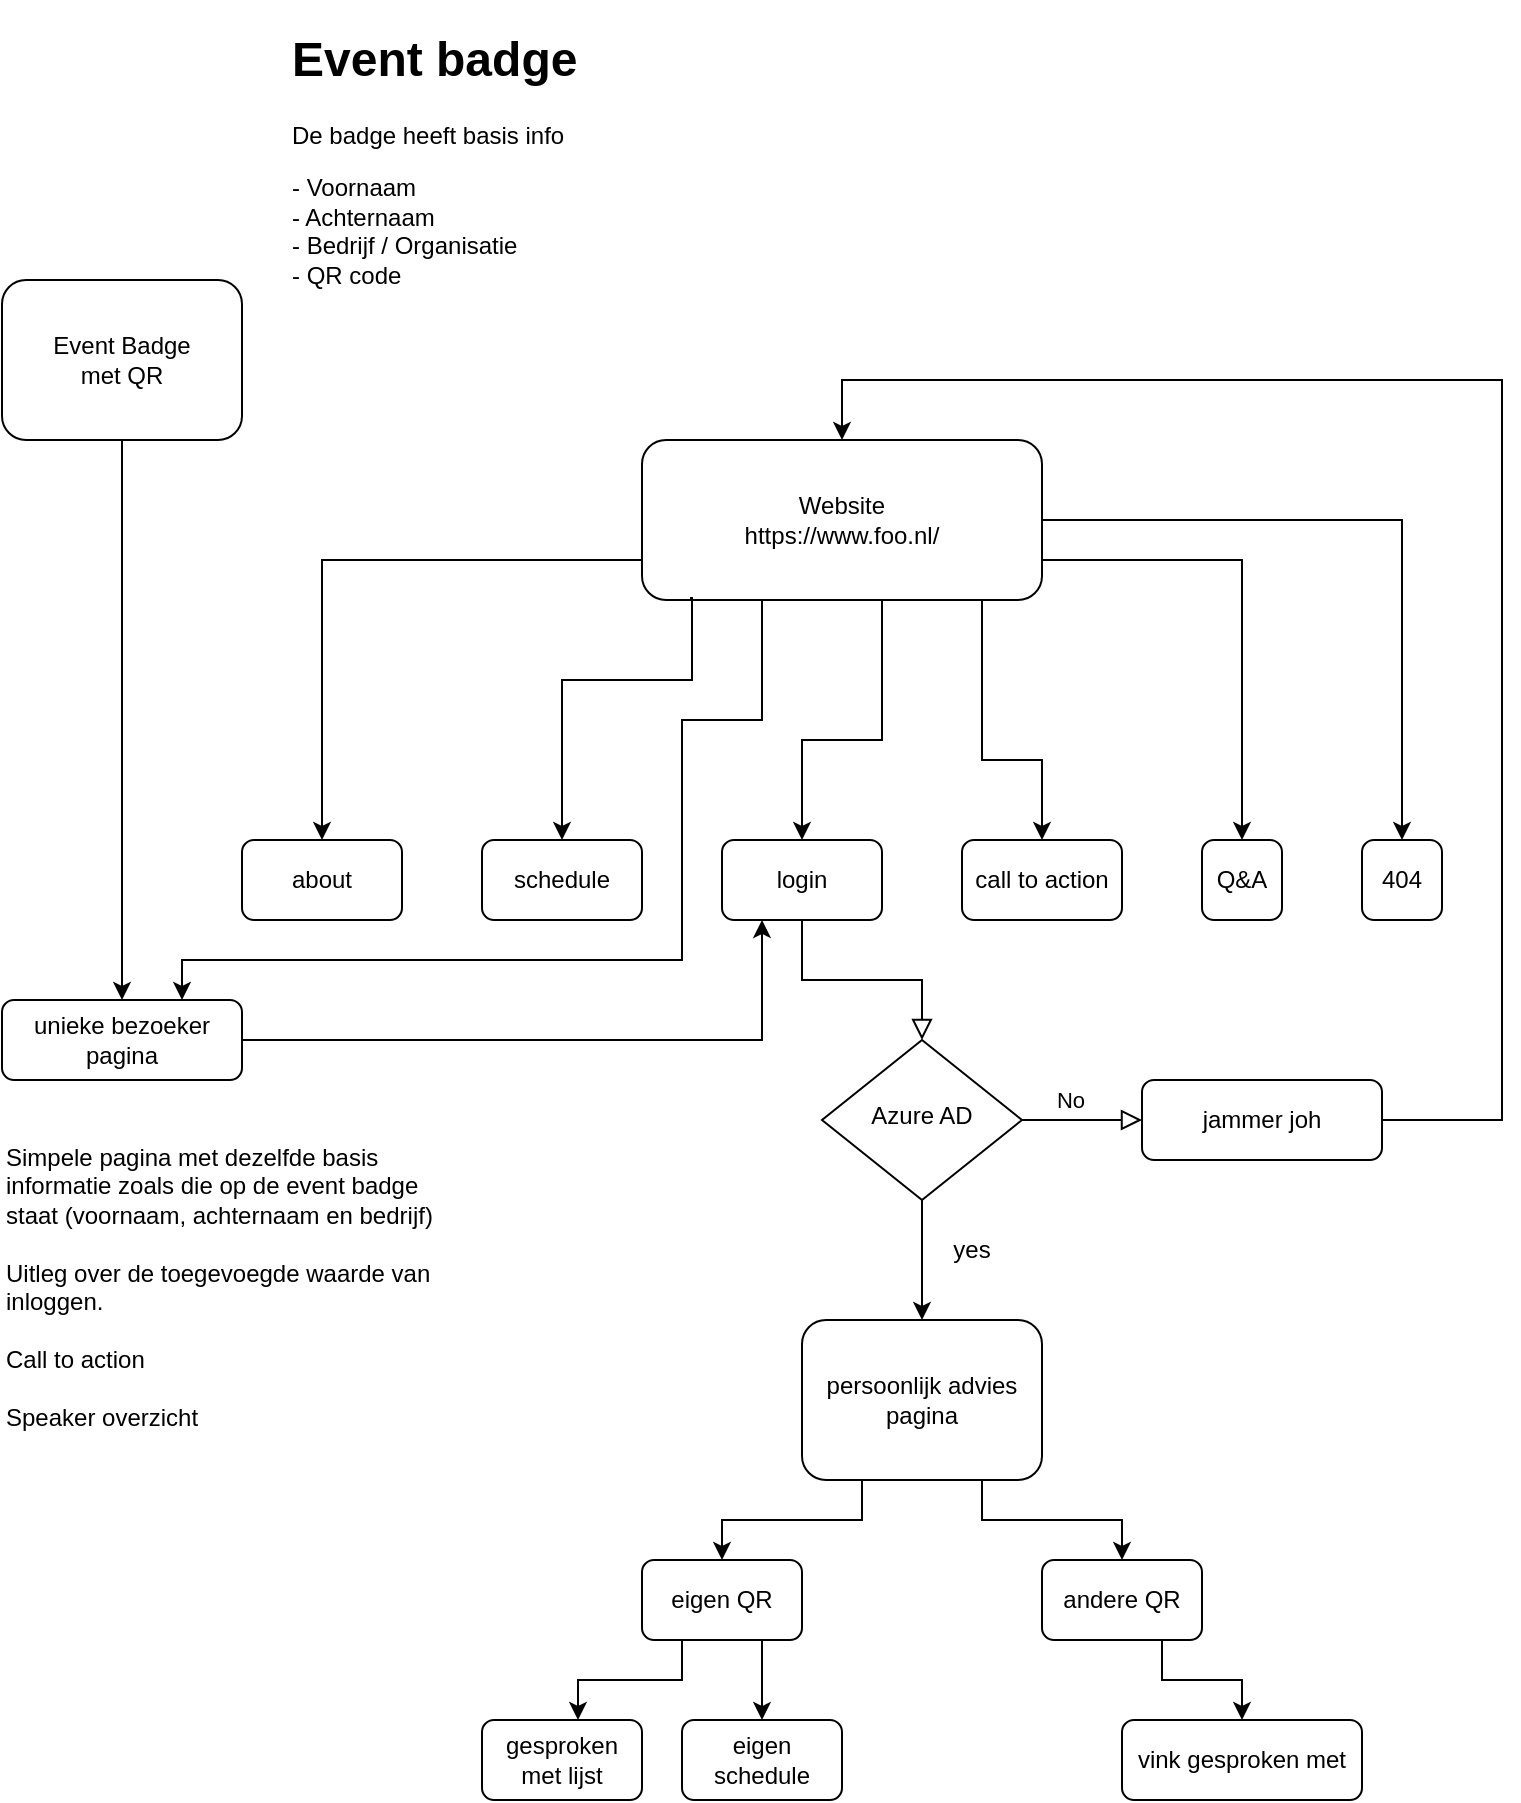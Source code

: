 <mxfile version="23.0.2" type="device">
  <diagram id="C5RBs43oDa-KdzZeNtuy" name="Page-1">
    <mxGraphModel dx="1101" dy="854" grid="1" gridSize="10" guides="1" tooltips="1" connect="1" arrows="1" fold="1" page="1" pageScale="1" pageWidth="827" pageHeight="1169" math="0" shadow="0">
      <root>
        <mxCell id="WIyWlLk6GJQsqaUBKTNV-0" />
        <mxCell id="WIyWlLk6GJQsqaUBKTNV-1" parent="WIyWlLk6GJQsqaUBKTNV-0" />
        <mxCell id="WIyWlLk6GJQsqaUBKTNV-2" value="" style="rounded=0;html=1;jettySize=auto;orthogonalLoop=1;fontSize=11;endArrow=block;endFill=0;endSize=8;strokeWidth=1;shadow=0;labelBackgroundColor=none;edgeStyle=orthogonalEdgeStyle;" parent="WIyWlLk6GJQsqaUBKTNV-1" source="WIyWlLk6GJQsqaUBKTNV-3" target="WIyWlLk6GJQsqaUBKTNV-6" edge="1">
          <mxGeometry relative="1" as="geometry" />
        </mxCell>
        <mxCell id="WIyWlLk6GJQsqaUBKTNV-3" value="login" style="rounded=1;whiteSpace=wrap;html=1;fontSize=12;glass=0;strokeWidth=1;shadow=0;" parent="WIyWlLk6GJQsqaUBKTNV-1" vertex="1">
          <mxGeometry x="400" y="440" width="80" height="40" as="geometry" />
        </mxCell>
        <mxCell id="WIyWlLk6GJQsqaUBKTNV-5" value="No" style="edgeStyle=orthogonalEdgeStyle;rounded=0;html=1;jettySize=auto;orthogonalLoop=1;fontSize=11;endArrow=block;endFill=0;endSize=8;strokeWidth=1;shadow=0;labelBackgroundColor=none;" parent="WIyWlLk6GJQsqaUBKTNV-1" source="WIyWlLk6GJQsqaUBKTNV-6" target="WIyWlLk6GJQsqaUBKTNV-7" edge="1">
          <mxGeometry x="-0.2" y="10" relative="1" as="geometry">
            <mxPoint as="offset" />
            <Array as="points">
              <mxPoint x="580" y="580" />
              <mxPoint x="580" y="580" />
            </Array>
          </mxGeometry>
        </mxCell>
        <mxCell id="bviS-xqKa8Wd2YwCjsFW-17" style="edgeStyle=orthogonalEdgeStyle;rounded=0;orthogonalLoop=1;jettySize=auto;html=1;exitX=0.5;exitY=1;exitDx=0;exitDy=0;entryX=0.5;entryY=0;entryDx=0;entryDy=0;" parent="WIyWlLk6GJQsqaUBKTNV-1" source="WIyWlLk6GJQsqaUBKTNV-6" target="bviS-xqKa8Wd2YwCjsFW-13" edge="1">
          <mxGeometry relative="1" as="geometry">
            <Array as="points">
              <mxPoint x="500" y="650" />
              <mxPoint x="500" y="650" />
            </Array>
          </mxGeometry>
        </mxCell>
        <mxCell id="WIyWlLk6GJQsqaUBKTNV-6" value="Azure AD" style="rhombus;whiteSpace=wrap;html=1;shadow=0;fontFamily=Helvetica;fontSize=12;align=center;strokeWidth=1;spacing=6;spacingTop=-4;" parent="WIyWlLk6GJQsqaUBKTNV-1" vertex="1">
          <mxGeometry x="450" y="540" width="100" height="80" as="geometry" />
        </mxCell>
        <mxCell id="bviS-xqKa8Wd2YwCjsFW-27" style="edgeStyle=orthogonalEdgeStyle;rounded=0;orthogonalLoop=1;jettySize=auto;html=1;exitX=1;exitY=0.5;exitDx=0;exitDy=0;entryX=0.5;entryY=0;entryDx=0;entryDy=0;" parent="WIyWlLk6GJQsqaUBKTNV-1" source="WIyWlLk6GJQsqaUBKTNV-7" target="bviS-xqKa8Wd2YwCjsFW-2" edge="1">
          <mxGeometry relative="1" as="geometry">
            <Array as="points">
              <mxPoint x="790" y="580" />
              <mxPoint x="790" y="210" />
              <mxPoint x="460" y="210" />
            </Array>
          </mxGeometry>
        </mxCell>
        <mxCell id="WIyWlLk6GJQsqaUBKTNV-7" value="jammer joh" style="rounded=1;whiteSpace=wrap;html=1;fontSize=12;glass=0;strokeWidth=1;shadow=0;" parent="WIyWlLk6GJQsqaUBKTNV-1" vertex="1">
          <mxGeometry x="610" y="560" width="120" height="40" as="geometry" />
        </mxCell>
        <mxCell id="bviS-xqKa8Wd2YwCjsFW-8" style="edgeStyle=orthogonalEdgeStyle;rounded=0;orthogonalLoop=1;jettySize=auto;html=1;exitX=0.5;exitY=1;exitDx=0;exitDy=0;entryX=0.5;entryY=0;entryDx=0;entryDy=0;" parent="WIyWlLk6GJQsqaUBKTNV-1" source="bviS-xqKa8Wd2YwCjsFW-0" target="bviS-xqKa8Wd2YwCjsFW-3" edge="1">
          <mxGeometry relative="1" as="geometry" />
        </mxCell>
        <mxCell id="bviS-xqKa8Wd2YwCjsFW-0" value="Event Badge&lt;br&gt;met QR" style="rounded=1;whiteSpace=wrap;html=1;" parent="WIyWlLk6GJQsqaUBKTNV-1" vertex="1">
          <mxGeometry x="40" y="160" width="120" height="80" as="geometry" />
        </mxCell>
        <mxCell id="bviS-xqKa8Wd2YwCjsFW-1" value="&lt;h1&gt;Event badge&lt;/h1&gt;&lt;p&gt;De badge heeft basis info&lt;/p&gt;&lt;p&gt;- Voornaam&lt;br&gt;- Achternaam&lt;br&gt;- Bedrijf / Organisatie&lt;br&gt;- QR code&lt;/p&gt;" style="text;html=1;strokeColor=none;fillColor=none;spacing=5;spacingTop=-20;whiteSpace=wrap;overflow=hidden;rounded=0;" parent="WIyWlLk6GJQsqaUBKTNV-1" vertex="1">
          <mxGeometry x="180" y="30" width="190" height="180" as="geometry" />
        </mxCell>
        <mxCell id="bviS-xqKa8Wd2YwCjsFW-9" style="edgeStyle=orthogonalEdgeStyle;rounded=0;orthogonalLoop=1;jettySize=auto;html=1;exitX=0;exitY=0.75;exitDx=0;exitDy=0;entryX=0.5;entryY=0;entryDx=0;entryDy=0;" parent="WIyWlLk6GJQsqaUBKTNV-1" source="bviS-xqKa8Wd2YwCjsFW-2" target="bviS-xqKa8Wd2YwCjsFW-6" edge="1">
          <mxGeometry relative="1" as="geometry">
            <Array as="points">
              <mxPoint x="200" y="300" />
            </Array>
          </mxGeometry>
        </mxCell>
        <mxCell id="bviS-xqKa8Wd2YwCjsFW-14" style="edgeStyle=orthogonalEdgeStyle;rounded=0;orthogonalLoop=1;jettySize=auto;html=1;exitX=0.5;exitY=1;exitDx=0;exitDy=0;entryX=0.5;entryY=0;entryDx=0;entryDy=0;" parent="WIyWlLk6GJQsqaUBKTNV-1" source="bviS-xqKa8Wd2YwCjsFW-2" target="WIyWlLk6GJQsqaUBKTNV-3" edge="1">
          <mxGeometry relative="1" as="geometry">
            <Array as="points">
              <mxPoint x="480" y="390" />
              <mxPoint x="440" y="390" />
            </Array>
          </mxGeometry>
        </mxCell>
        <mxCell id="bviS-xqKa8Wd2YwCjsFW-22" style="edgeStyle=orthogonalEdgeStyle;rounded=0;orthogonalLoop=1;jettySize=auto;html=1;exitX=0.75;exitY=1;exitDx=0;exitDy=0;entryX=0.5;entryY=0;entryDx=0;entryDy=0;" parent="WIyWlLk6GJQsqaUBKTNV-1" source="bviS-xqKa8Wd2YwCjsFW-2" target="bviS-xqKa8Wd2YwCjsFW-21" edge="1">
          <mxGeometry relative="1" as="geometry">
            <Array as="points">
              <mxPoint x="530" y="400" />
              <mxPoint x="560" y="400" />
            </Array>
          </mxGeometry>
        </mxCell>
        <mxCell id="bviS-xqKa8Wd2YwCjsFW-23" style="edgeStyle=orthogonalEdgeStyle;rounded=0;orthogonalLoop=1;jettySize=auto;html=1;exitX=1;exitY=0.5;exitDx=0;exitDy=0;entryX=0.5;entryY=0;entryDx=0;entryDy=0;" parent="WIyWlLk6GJQsqaUBKTNV-1" source="bviS-xqKa8Wd2YwCjsFW-2" target="bviS-xqKa8Wd2YwCjsFW-19" edge="1">
          <mxGeometry relative="1" as="geometry">
            <Array as="points">
              <mxPoint x="660" y="300" />
            </Array>
          </mxGeometry>
        </mxCell>
        <mxCell id="bviS-xqKa8Wd2YwCjsFW-24" style="edgeStyle=orthogonalEdgeStyle;rounded=0;orthogonalLoop=1;jettySize=auto;html=1;exitX=1;exitY=0.25;exitDx=0;exitDy=0;entryX=0.5;entryY=0;entryDx=0;entryDy=0;" parent="WIyWlLk6GJQsqaUBKTNV-1" source="bviS-xqKa8Wd2YwCjsFW-2" target="bviS-xqKa8Wd2YwCjsFW-20" edge="1">
          <mxGeometry relative="1" as="geometry">
            <Array as="points">
              <mxPoint x="740" y="280" />
            </Array>
          </mxGeometry>
        </mxCell>
        <mxCell id="fBDI-WePlETrXr4vTX-0-0" style="edgeStyle=orthogonalEdgeStyle;rounded=0;orthogonalLoop=1;jettySize=auto;html=1;exitX=0.25;exitY=1;exitDx=0;exitDy=0;entryX=0.75;entryY=0;entryDx=0;entryDy=0;" edge="1" parent="WIyWlLk6GJQsqaUBKTNV-1" source="bviS-xqKa8Wd2YwCjsFW-2" target="bviS-xqKa8Wd2YwCjsFW-3">
          <mxGeometry relative="1" as="geometry">
            <mxPoint x="160" y="530" as="targetPoint" />
            <Array as="points">
              <mxPoint x="420" y="320" />
              <mxPoint x="420" y="380" />
              <mxPoint x="380" y="380" />
              <mxPoint x="380" y="500" />
              <mxPoint x="130" y="500" />
            </Array>
          </mxGeometry>
        </mxCell>
        <mxCell id="bviS-xqKa8Wd2YwCjsFW-2" value="Website&lt;br&gt;https://www.foo.nl/" style="rounded=1;whiteSpace=wrap;html=1;" parent="WIyWlLk6GJQsqaUBKTNV-1" vertex="1">
          <mxGeometry x="360" y="240" width="200" height="80" as="geometry" />
        </mxCell>
        <mxCell id="bviS-xqKa8Wd2YwCjsFW-18" style="edgeStyle=orthogonalEdgeStyle;rounded=0;orthogonalLoop=1;jettySize=auto;html=1;exitX=1;exitY=0.5;exitDx=0;exitDy=0;entryX=0.25;entryY=1;entryDx=0;entryDy=0;" parent="WIyWlLk6GJQsqaUBKTNV-1" source="bviS-xqKa8Wd2YwCjsFW-3" target="WIyWlLk6GJQsqaUBKTNV-3" edge="1">
          <mxGeometry relative="1" as="geometry">
            <Array as="points">
              <mxPoint x="420" y="540" />
            </Array>
          </mxGeometry>
        </mxCell>
        <mxCell id="bviS-xqKa8Wd2YwCjsFW-3" value="unieke bezoeker pagina" style="rounded=1;whiteSpace=wrap;html=1;" parent="WIyWlLk6GJQsqaUBKTNV-1" vertex="1">
          <mxGeometry x="40" y="520" width="120" height="40" as="geometry" />
        </mxCell>
        <mxCell id="bviS-xqKa8Wd2YwCjsFW-6" value="about" style="rounded=1;whiteSpace=wrap;html=1;" parent="WIyWlLk6GJQsqaUBKTNV-1" vertex="1">
          <mxGeometry x="160" y="440" width="80" height="40" as="geometry" />
        </mxCell>
        <mxCell id="bviS-xqKa8Wd2YwCjsFW-7" value="schedule" style="rounded=1;whiteSpace=wrap;html=1;" parent="WIyWlLk6GJQsqaUBKTNV-1" vertex="1">
          <mxGeometry x="280" y="440" width="80" height="40" as="geometry" />
        </mxCell>
        <mxCell id="bviS-xqKa8Wd2YwCjsFW-34" style="edgeStyle=orthogonalEdgeStyle;rounded=0;orthogonalLoop=1;jettySize=auto;html=1;exitX=0.25;exitY=1;exitDx=0;exitDy=0;entryX=0.5;entryY=0;entryDx=0;entryDy=0;" parent="WIyWlLk6GJQsqaUBKTNV-1" source="bviS-xqKa8Wd2YwCjsFW-13" target="bviS-xqKa8Wd2YwCjsFW-30" edge="1">
          <mxGeometry relative="1" as="geometry" />
        </mxCell>
        <mxCell id="bviS-xqKa8Wd2YwCjsFW-35" style="edgeStyle=orthogonalEdgeStyle;rounded=0;orthogonalLoop=1;jettySize=auto;html=1;exitX=0.75;exitY=1;exitDx=0;exitDy=0;entryX=0.5;entryY=0;entryDx=0;entryDy=0;" parent="WIyWlLk6GJQsqaUBKTNV-1" source="bviS-xqKa8Wd2YwCjsFW-13" target="bviS-xqKa8Wd2YwCjsFW-31" edge="1">
          <mxGeometry relative="1" as="geometry" />
        </mxCell>
        <mxCell id="bviS-xqKa8Wd2YwCjsFW-13" value="persoonlijk advies&lt;br&gt;pagina" style="rounded=1;whiteSpace=wrap;html=1;fontSize=12;glass=0;strokeWidth=1;shadow=0;" parent="WIyWlLk6GJQsqaUBKTNV-1" vertex="1">
          <mxGeometry x="440" y="680" width="120" height="80" as="geometry" />
        </mxCell>
        <mxCell id="bviS-xqKa8Wd2YwCjsFW-16" style="edgeStyle=orthogonalEdgeStyle;rounded=0;orthogonalLoop=1;jettySize=auto;html=1;entryX=0.5;entryY=0;entryDx=0;entryDy=0;exitX=0.12;exitY=0.988;exitDx=0;exitDy=0;exitPerimeter=0;" parent="WIyWlLk6GJQsqaUBKTNV-1" target="bviS-xqKa8Wd2YwCjsFW-7" edge="1" source="bviS-xqKa8Wd2YwCjsFW-2">
          <mxGeometry relative="1" as="geometry">
            <mxPoint x="390" y="330" as="sourcePoint" />
            <mxPoint x="200" y="442" as="targetPoint" />
            <Array as="points">
              <mxPoint x="385" y="319" />
              <mxPoint x="385" y="360" />
              <mxPoint x="320" y="360" />
            </Array>
          </mxGeometry>
        </mxCell>
        <mxCell id="bviS-xqKa8Wd2YwCjsFW-19" value="Q&amp;amp;A" style="rounded=1;whiteSpace=wrap;html=1;" parent="WIyWlLk6GJQsqaUBKTNV-1" vertex="1">
          <mxGeometry x="640" y="440" width="40" height="40" as="geometry" />
        </mxCell>
        <mxCell id="bviS-xqKa8Wd2YwCjsFW-20" value="404" style="rounded=1;whiteSpace=wrap;html=1;" parent="WIyWlLk6GJQsqaUBKTNV-1" vertex="1">
          <mxGeometry x="720" y="440" width="40" height="40" as="geometry" />
        </mxCell>
        <mxCell id="bviS-xqKa8Wd2YwCjsFW-21" value="call to action" style="rounded=1;whiteSpace=wrap;html=1;" parent="WIyWlLk6GJQsqaUBKTNV-1" vertex="1">
          <mxGeometry x="520" y="440" width="80" height="40" as="geometry" />
        </mxCell>
        <mxCell id="bviS-xqKa8Wd2YwCjsFW-26" value="Simpele pagina met dezelfde basis informatie zoals die op de event badge staat (voornaam, achternaam en bedrijf)&lt;br&gt;&lt;br&gt;Uitleg over de toegevoegde waarde van inloggen.&lt;br&gt;&lt;br&gt;Call to action&lt;br&gt;&lt;br&gt;Speaker overzicht" style="text;html=1;strokeColor=none;fillColor=none;align=left;verticalAlign=top;whiteSpace=wrap;rounded=0;" parent="WIyWlLk6GJQsqaUBKTNV-1" vertex="1">
          <mxGeometry x="40" y="585" width="220" height="155" as="geometry" />
        </mxCell>
        <mxCell id="bviS-xqKa8Wd2YwCjsFW-29" value="yes" style="text;html=1;strokeColor=none;fillColor=none;align=center;verticalAlign=middle;whiteSpace=wrap;rounded=0;" parent="WIyWlLk6GJQsqaUBKTNV-1" vertex="1">
          <mxGeometry x="510" y="630" width="30" height="30" as="geometry" />
        </mxCell>
        <mxCell id="bviS-xqKa8Wd2YwCjsFW-39" style="edgeStyle=orthogonalEdgeStyle;rounded=0;orthogonalLoop=1;jettySize=auto;html=1;exitX=0.75;exitY=1;exitDx=0;exitDy=0;entryX=0.5;entryY=0;entryDx=0;entryDy=0;" parent="WIyWlLk6GJQsqaUBKTNV-1" source="bviS-xqKa8Wd2YwCjsFW-30" target="bviS-xqKa8Wd2YwCjsFW-37" edge="1">
          <mxGeometry relative="1" as="geometry" />
        </mxCell>
        <mxCell id="bviS-xqKa8Wd2YwCjsFW-30" value="eigen QR" style="rounded=1;whiteSpace=wrap;html=1;" parent="WIyWlLk6GJQsqaUBKTNV-1" vertex="1">
          <mxGeometry x="360" y="800" width="80" height="40" as="geometry" />
        </mxCell>
        <mxCell id="bviS-xqKa8Wd2YwCjsFW-41" style="edgeStyle=orthogonalEdgeStyle;rounded=0;orthogonalLoop=1;jettySize=auto;html=1;exitX=0.75;exitY=1;exitDx=0;exitDy=0;entryX=0.5;entryY=0;entryDx=0;entryDy=0;" parent="WIyWlLk6GJQsqaUBKTNV-1" source="bviS-xqKa8Wd2YwCjsFW-31" target="bviS-xqKa8Wd2YwCjsFW-40" edge="1">
          <mxGeometry relative="1" as="geometry" />
        </mxCell>
        <mxCell id="bviS-xqKa8Wd2YwCjsFW-31" value="andere QR" style="rounded=1;whiteSpace=wrap;html=1;" parent="WIyWlLk6GJQsqaUBKTNV-1" vertex="1">
          <mxGeometry x="560" y="800" width="80" height="40" as="geometry" />
        </mxCell>
        <mxCell id="bviS-xqKa8Wd2YwCjsFW-36" value="gesproken met lijst" style="rounded=1;whiteSpace=wrap;html=1;" parent="WIyWlLk6GJQsqaUBKTNV-1" vertex="1">
          <mxGeometry x="280" y="880" width="80" height="40" as="geometry" />
        </mxCell>
        <mxCell id="bviS-xqKa8Wd2YwCjsFW-37" value="eigen schedule" style="rounded=1;whiteSpace=wrap;html=1;" parent="WIyWlLk6GJQsqaUBKTNV-1" vertex="1">
          <mxGeometry x="380" y="880" width="80" height="40" as="geometry" />
        </mxCell>
        <mxCell id="bviS-xqKa8Wd2YwCjsFW-38" style="edgeStyle=orthogonalEdgeStyle;rounded=0;orthogonalLoop=1;jettySize=auto;html=1;exitX=0.25;exitY=1;exitDx=0;exitDy=0;entryX=0.6;entryY=0;entryDx=0;entryDy=0;entryPerimeter=0;" parent="WIyWlLk6GJQsqaUBKTNV-1" source="bviS-xqKa8Wd2YwCjsFW-30" target="bviS-xqKa8Wd2YwCjsFW-36" edge="1">
          <mxGeometry relative="1" as="geometry" />
        </mxCell>
        <mxCell id="bviS-xqKa8Wd2YwCjsFW-40" value="vink gesproken met" style="rounded=1;whiteSpace=wrap;html=1;" parent="WIyWlLk6GJQsqaUBKTNV-1" vertex="1">
          <mxGeometry x="600" y="880" width="120" height="40" as="geometry" />
        </mxCell>
      </root>
    </mxGraphModel>
  </diagram>
</mxfile>
